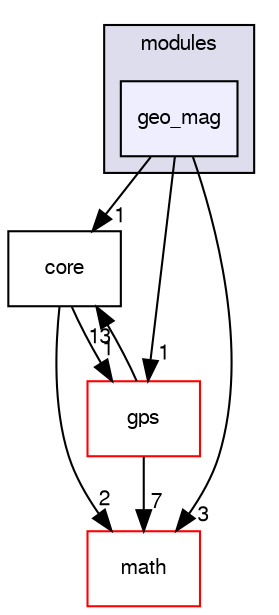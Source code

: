 digraph "sw/airborne/modules/geo_mag" {
  compound=true
  node [ fontsize="10", fontname="FreeSans"];
  edge [ labelfontsize="10", labelfontname="FreeSans"];
  subgraph clusterdir_c2abcdd6ccb39c3582929c0e3f5651c2 {
    graph [ bgcolor="#ddddee", pencolor="black", label="modules" fontname="FreeSans", fontsize="10", URL="dir_c2abcdd6ccb39c3582929c0e3f5651c2.html"]
  dir_45631f37b0deddad5fac6a40f1cf48fa [shape=box, label="geo_mag", style="filled", fillcolor="#eeeeff", pencolor="black", URL="dir_45631f37b0deddad5fac6a40f1cf48fa.html"];
  }
  dir_0e703de7e76e38c62de795c957434487 [shape=box label="core" URL="dir_0e703de7e76e38c62de795c957434487.html"];
  dir_29343b6f5fcd4b75a5dfbb985ff56864 [shape=box label="math" fillcolor="white" style="filled" color="red" URL="dir_29343b6f5fcd4b75a5dfbb985ff56864.html"];
  dir_5e5c455c6cc9b4955752fc2ddd0b9fff [shape=box label="gps" fillcolor="white" style="filled" color="red" URL="dir_5e5c455c6cc9b4955752fc2ddd0b9fff.html"];
  dir_0e703de7e76e38c62de795c957434487->dir_29343b6f5fcd4b75a5dfbb985ff56864 [headlabel="2", labeldistance=1.5 headhref="dir_000128_000105.html"];
  dir_0e703de7e76e38c62de795c957434487->dir_5e5c455c6cc9b4955752fc2ddd0b9fff [headlabel="1", labeldistance=1.5 headhref="dir_000128_000151.html"];
  dir_5e5c455c6cc9b4955752fc2ddd0b9fff->dir_0e703de7e76e38c62de795c957434487 [headlabel="13", labeldistance=1.5 headhref="dir_000151_000128.html"];
  dir_5e5c455c6cc9b4955752fc2ddd0b9fff->dir_29343b6f5fcd4b75a5dfbb985ff56864 [headlabel="7", labeldistance=1.5 headhref="dir_000151_000105.html"];
  dir_45631f37b0deddad5fac6a40f1cf48fa->dir_0e703de7e76e38c62de795c957434487 [headlabel="1", labeldistance=1.5 headhref="dir_000148_000128.html"];
  dir_45631f37b0deddad5fac6a40f1cf48fa->dir_29343b6f5fcd4b75a5dfbb985ff56864 [headlabel="3", labeldistance=1.5 headhref="dir_000148_000105.html"];
  dir_45631f37b0deddad5fac6a40f1cf48fa->dir_5e5c455c6cc9b4955752fc2ddd0b9fff [headlabel="1", labeldistance=1.5 headhref="dir_000148_000151.html"];
}
